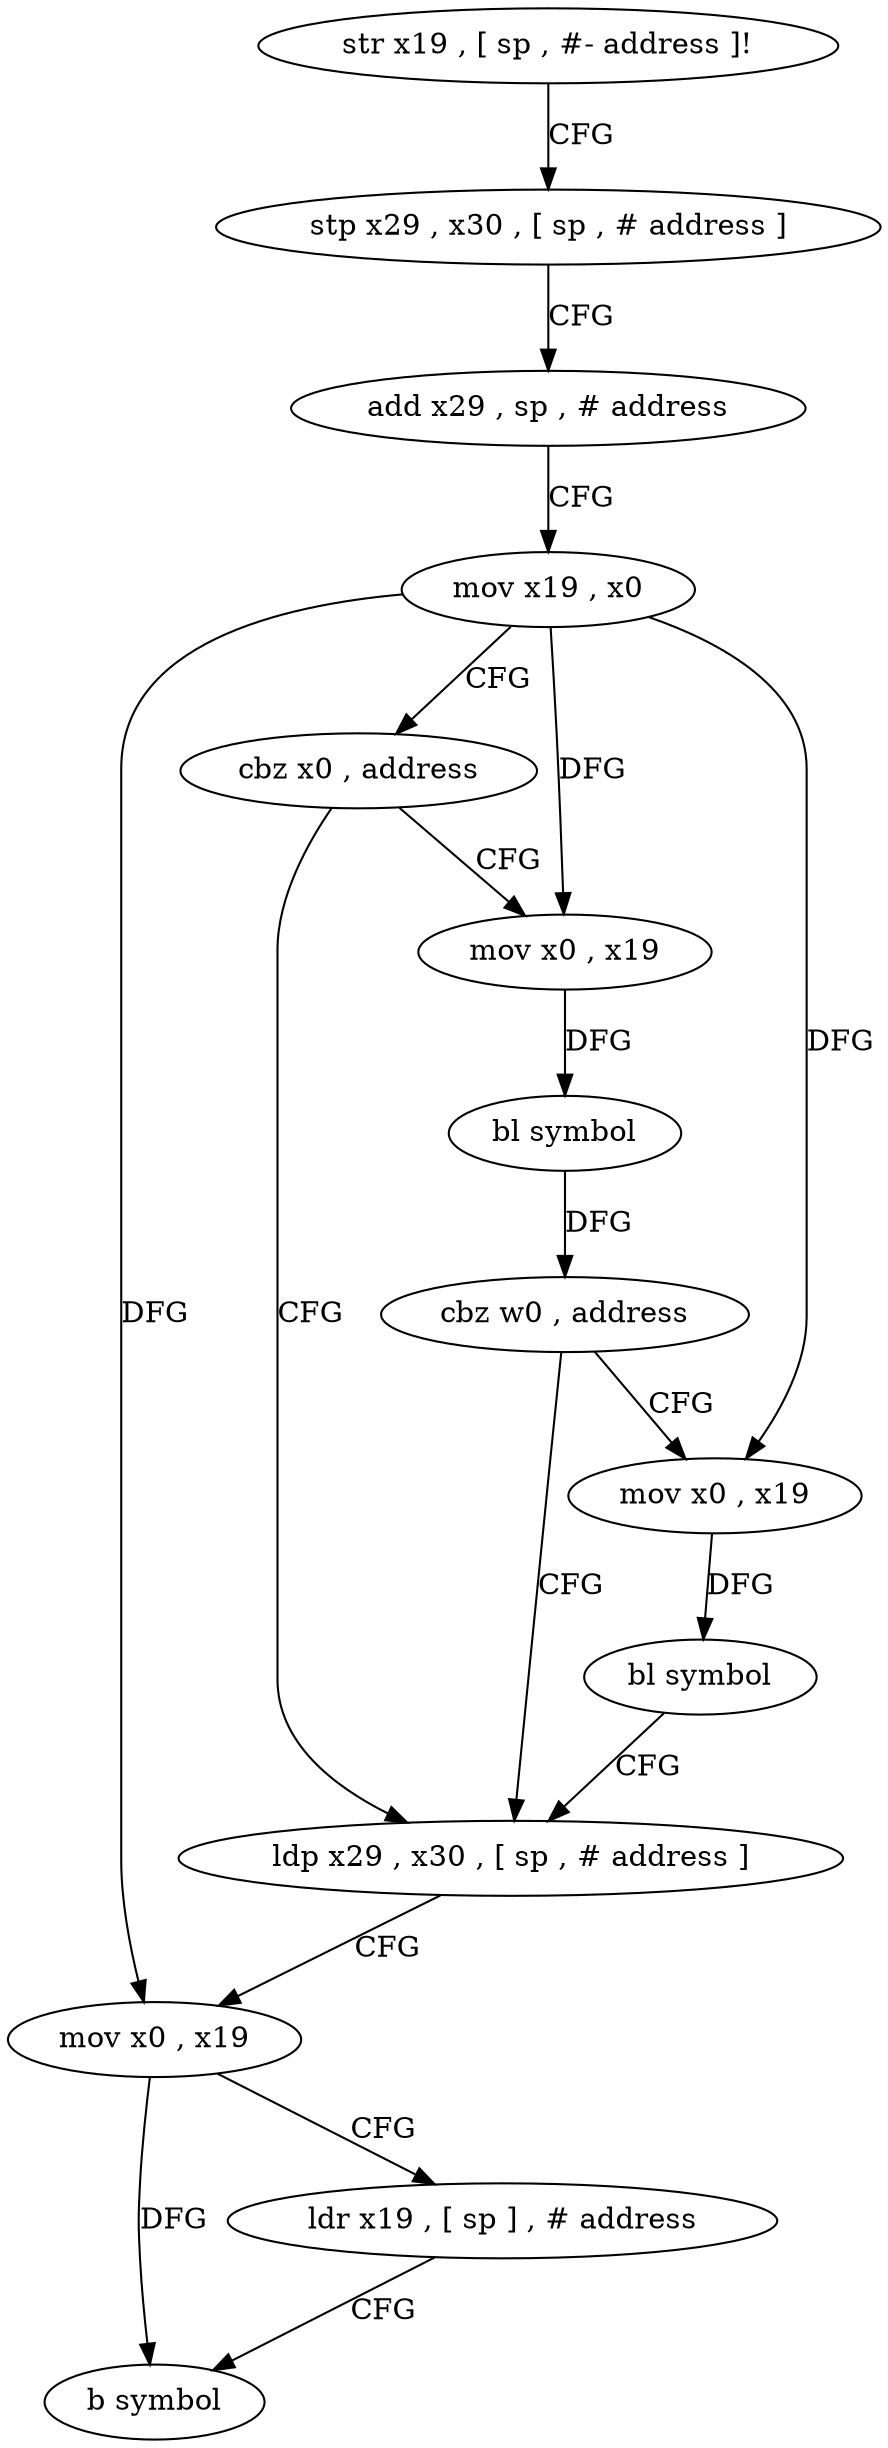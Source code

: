 digraph "func" {
"4217404" [label = "str x19 , [ sp , #- address ]!" ]
"4217408" [label = "stp x29 , x30 , [ sp , # address ]" ]
"4217412" [label = "add x29 , sp , # address" ]
"4217416" [label = "mov x19 , x0" ]
"4217420" [label = "cbz x0 , address" ]
"4217444" [label = "ldp x29 , x30 , [ sp , # address ]" ]
"4217424" [label = "mov x0 , x19" ]
"4217448" [label = "mov x0 , x19" ]
"4217452" [label = "ldr x19 , [ sp ] , # address" ]
"4217456" [label = "b symbol" ]
"4217428" [label = "bl symbol" ]
"4217432" [label = "cbz w0 , address" ]
"4217436" [label = "mov x0 , x19" ]
"4217440" [label = "bl symbol" ]
"4217404" -> "4217408" [ label = "CFG" ]
"4217408" -> "4217412" [ label = "CFG" ]
"4217412" -> "4217416" [ label = "CFG" ]
"4217416" -> "4217420" [ label = "CFG" ]
"4217416" -> "4217448" [ label = "DFG" ]
"4217416" -> "4217424" [ label = "DFG" ]
"4217416" -> "4217436" [ label = "DFG" ]
"4217420" -> "4217444" [ label = "CFG" ]
"4217420" -> "4217424" [ label = "CFG" ]
"4217444" -> "4217448" [ label = "CFG" ]
"4217424" -> "4217428" [ label = "DFG" ]
"4217448" -> "4217452" [ label = "CFG" ]
"4217448" -> "4217456" [ label = "DFG" ]
"4217452" -> "4217456" [ label = "CFG" ]
"4217428" -> "4217432" [ label = "DFG" ]
"4217432" -> "4217444" [ label = "CFG" ]
"4217432" -> "4217436" [ label = "CFG" ]
"4217436" -> "4217440" [ label = "DFG" ]
"4217440" -> "4217444" [ label = "CFG" ]
}
